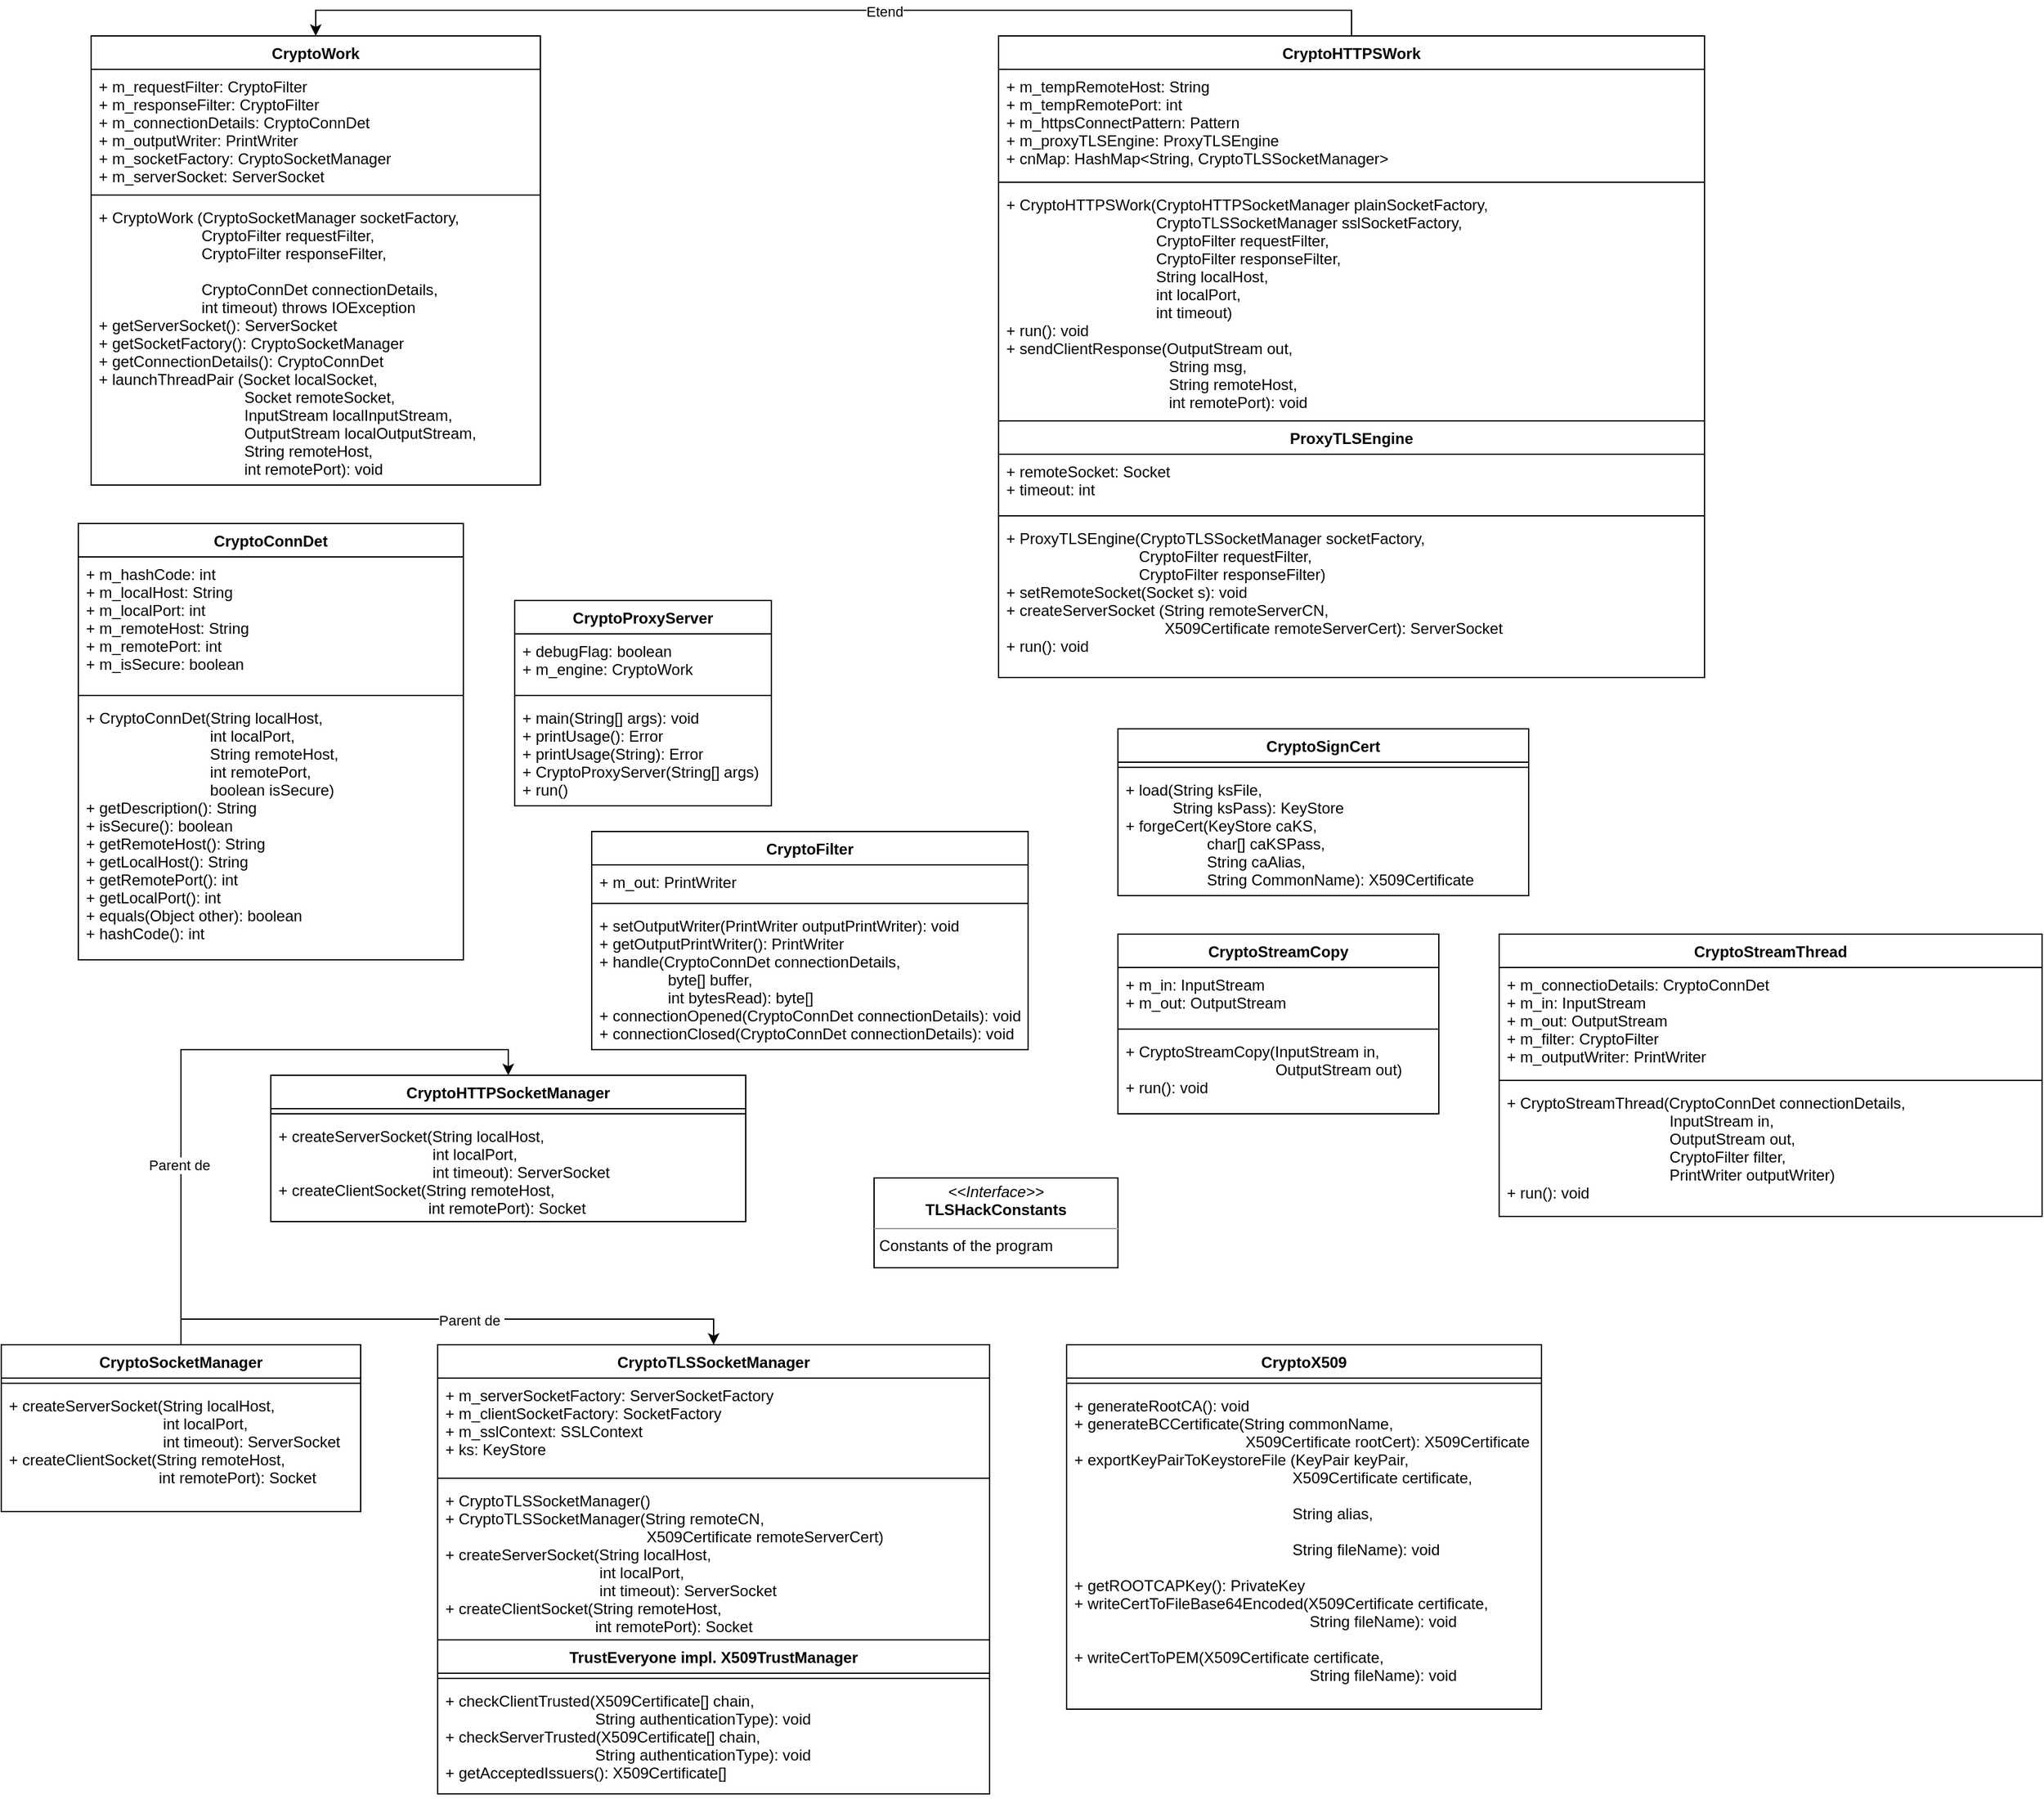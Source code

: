 <mxfile version="15.4.0" type="device"><diagram id="C5RBs43oDa-KdzZeNtuy" name="Page-1"><mxGraphModel dx="492" dy="812" grid="1" gridSize="10" guides="1" tooltips="1" connect="1" arrows="1" fold="1" page="1" pageScale="1" pageWidth="827" pageHeight="1169" math="0" shadow="0"><root><mxCell id="WIyWlLk6GJQsqaUBKTNV-0"/><mxCell id="WIyWlLk6GJQsqaUBKTNV-1" parent="WIyWlLk6GJQsqaUBKTNV-0"/><mxCell id="QFxKUWUCZiqaLBb4dniv-1" value="CryptoProxyServer" style="swimlane;fontStyle=1;align=center;verticalAlign=top;childLayout=stackLayout;horizontal=1;startSize=26;horizontalStack=0;resizeParent=1;resizeParentMax=0;resizeLast=0;collapsible=1;marginBottom=0;" vertex="1" parent="WIyWlLk6GJQsqaUBKTNV-1"><mxGeometry x="450" y="600" width="200" height="160" as="geometry"/></mxCell><mxCell id="QFxKUWUCZiqaLBb4dniv-2" value="+ debugFlag: boolean&#10;+ m_engine: CryptoWork" style="text;strokeColor=none;fillColor=none;align=left;verticalAlign=top;spacingLeft=4;spacingRight=4;overflow=hidden;rotatable=0;points=[[0,0.5],[1,0.5]];portConstraint=eastwest;" vertex="1" parent="QFxKUWUCZiqaLBb4dniv-1"><mxGeometry y="26" width="200" height="44" as="geometry"/></mxCell><mxCell id="QFxKUWUCZiqaLBb4dniv-3" value="" style="line;strokeWidth=1;fillColor=none;align=left;verticalAlign=middle;spacingTop=-1;spacingLeft=3;spacingRight=3;rotatable=0;labelPosition=right;points=[];portConstraint=eastwest;" vertex="1" parent="QFxKUWUCZiqaLBb4dniv-1"><mxGeometry y="70" width="200" height="8" as="geometry"/></mxCell><mxCell id="QFxKUWUCZiqaLBb4dniv-4" value="+ main(String[] args): void&#10;+ printUsage(): Error&#10;+ printUsage(String): Error&#10;+ CryptoProxyServer(String[] args)&#10;+ run()&#10;" style="text;strokeColor=none;fillColor=none;align=left;verticalAlign=top;spacingLeft=4;spacingRight=4;overflow=hidden;rotatable=0;points=[[0,0.5],[1,0.5]];portConstraint=eastwest;" vertex="1" parent="QFxKUWUCZiqaLBb4dniv-1"><mxGeometry y="78" width="200" height="82" as="geometry"/></mxCell><mxCell id="QFxKUWUCZiqaLBb4dniv-5" value="CryptoWork" style="swimlane;fontStyle=1;align=center;verticalAlign=top;childLayout=stackLayout;horizontal=1;startSize=26;horizontalStack=0;resizeParent=1;resizeParentMax=0;resizeLast=0;collapsible=1;marginBottom=0;" vertex="1" parent="WIyWlLk6GJQsqaUBKTNV-1"><mxGeometry x="120" y="160" width="350" height="350" as="geometry"/></mxCell><mxCell id="QFxKUWUCZiqaLBb4dniv-6" value="+ m_requestFilter: CryptoFilter&#10;+ m_responseFilter: CryptoFilter&#10;+ m_connectionDetails: CryptoConnDet&#10;+ m_outputWriter: PrintWriter&#10;+ m_socketFactory: CryptoSocketManager&#10;+ m_serverSocket: ServerSocket" style="text;strokeColor=none;fillColor=none;align=left;verticalAlign=top;spacingLeft=4;spacingRight=4;overflow=hidden;rotatable=0;points=[[0,0.5],[1,0.5]];portConstraint=eastwest;" vertex="1" parent="QFxKUWUCZiqaLBb4dniv-5"><mxGeometry y="26" width="350" height="94" as="geometry"/></mxCell><mxCell id="QFxKUWUCZiqaLBb4dniv-7" value="" style="line;strokeWidth=1;fillColor=none;align=left;verticalAlign=middle;spacingTop=-1;spacingLeft=3;spacingRight=3;rotatable=0;labelPosition=right;points=[];portConstraint=eastwest;" vertex="1" parent="QFxKUWUCZiqaLBb4dniv-5"><mxGeometry y="120" width="350" height="8" as="geometry"/></mxCell><mxCell id="QFxKUWUCZiqaLBb4dniv-8" value="+ CryptoWork (CryptoSocketManager socketFactory,&#10;                        CryptoFilter requestFilter,&#10;                        CryptoFilter responseFilter,&#10;&#10;                        CryptoConnDet connectionDetails,&#10;                        int timeout) throws IOException&#10;+ getServerSocket(): ServerSocket&#10;+ getSocketFactory(): CryptoSocketManager&#10;+ getConnectionDetails(): CryptoConnDet&#10;+ launchThreadPair (Socket localSocket,&#10;                                  Socket remoteSocket,&#10;                                  InputStream localInputStream,&#10;                                  OutputStream localOutputStream,&#10;                                  String remoteHost,&#10;                                  int remotePort): void" style="text;strokeColor=none;fillColor=none;align=left;verticalAlign=top;spacingLeft=4;spacingRight=4;overflow=hidden;rotatable=0;points=[[0,0.5],[1,0.5]];portConstraint=eastwest;" vertex="1" parent="QFxKUWUCZiqaLBb4dniv-5"><mxGeometry y="128" width="350" height="222" as="geometry"/></mxCell><mxCell id="QFxKUWUCZiqaLBb4dniv-9" value="CryptoConnDet" style="swimlane;fontStyle=1;align=center;verticalAlign=top;childLayout=stackLayout;horizontal=1;startSize=26;horizontalStack=0;resizeParent=1;resizeParentMax=0;resizeLast=0;collapsible=1;marginBottom=0;" vertex="1" parent="WIyWlLk6GJQsqaUBKTNV-1"><mxGeometry x="110" y="540" width="300" height="340" as="geometry"/></mxCell><mxCell id="QFxKUWUCZiqaLBb4dniv-10" value="+ m_hashCode: int&#10;+ m_localHost: String&#10;+ m_localPort: int&#10;+ m_remoteHost: String&#10;+ m_remotePort: int&#10;+ m_isSecure: boolean" style="text;strokeColor=none;fillColor=none;align=left;verticalAlign=top;spacingLeft=4;spacingRight=4;overflow=hidden;rotatable=0;points=[[0,0.5],[1,0.5]];portConstraint=eastwest;" vertex="1" parent="QFxKUWUCZiqaLBb4dniv-9"><mxGeometry y="26" width="300" height="104" as="geometry"/></mxCell><mxCell id="QFxKUWUCZiqaLBb4dniv-11" value="" style="line;strokeWidth=1;fillColor=none;align=left;verticalAlign=middle;spacingTop=-1;spacingLeft=3;spacingRight=3;rotatable=0;labelPosition=right;points=[];portConstraint=eastwest;" vertex="1" parent="QFxKUWUCZiqaLBb4dniv-9"><mxGeometry y="130" width="300" height="8" as="geometry"/></mxCell><mxCell id="QFxKUWUCZiqaLBb4dniv-12" value="+ CryptoConnDet(String localHost,&#10;                             int localPort,&#10;                             String remoteHost,&#10;                             int remotePort,&#10;                             boolean isSecure)&#10;+ getDescription(): String&#10;+ isSecure(): boolean&#10;+ getRemoteHost(): String&#10;+ getLocalHost(): String&#10;+ getRemotePort(): int&#10;+ getLocalPort(): int&#10;+ equals(Object other): boolean&#10;+ hashCode(): int" style="text;strokeColor=none;fillColor=none;align=left;verticalAlign=top;spacingLeft=4;spacingRight=4;overflow=hidden;rotatable=0;points=[[0,0.5],[1,0.5]];portConstraint=eastwest;" vertex="1" parent="QFxKUWUCZiqaLBb4dniv-9"><mxGeometry y="138" width="300" height="202" as="geometry"/></mxCell><mxCell id="QFxKUWUCZiqaLBb4dniv-13" value="CryptoFilter" style="swimlane;fontStyle=1;align=center;verticalAlign=top;childLayout=stackLayout;horizontal=1;startSize=26;horizontalStack=0;resizeParent=1;resizeParentMax=0;resizeLast=0;collapsible=1;marginBottom=0;" vertex="1" parent="WIyWlLk6GJQsqaUBKTNV-1"><mxGeometry x="510" y="780" width="340" height="170" as="geometry"/></mxCell><mxCell id="QFxKUWUCZiqaLBb4dniv-14" value="+ m_out: PrintWriter" style="text;strokeColor=none;fillColor=none;align=left;verticalAlign=top;spacingLeft=4;spacingRight=4;overflow=hidden;rotatable=0;points=[[0,0.5],[1,0.5]];portConstraint=eastwest;" vertex="1" parent="QFxKUWUCZiqaLBb4dniv-13"><mxGeometry y="26" width="340" height="26" as="geometry"/></mxCell><mxCell id="QFxKUWUCZiqaLBb4dniv-15" value="" style="line;strokeWidth=1;fillColor=none;align=left;verticalAlign=middle;spacingTop=-1;spacingLeft=3;spacingRight=3;rotatable=0;labelPosition=right;points=[];portConstraint=eastwest;" vertex="1" parent="QFxKUWUCZiqaLBb4dniv-13"><mxGeometry y="52" width="340" height="8" as="geometry"/></mxCell><mxCell id="QFxKUWUCZiqaLBb4dniv-16" value="+ setOutputWriter(PrintWriter outputPrintWriter): void&#10;+ getOutputPrintWriter(): PrintWriter&#10;+ handle(CryptoConnDet connectionDetails,&#10;                byte[] buffer,&#10;                int bytesRead): byte[]&#10;+ connectionOpened(CryptoConnDet connectionDetails): void&#10;+ connectionClosed(CryptoConnDet connectionDetails): void" style="text;strokeColor=none;fillColor=none;align=left;verticalAlign=top;spacingLeft=4;spacingRight=4;overflow=hidden;rotatable=0;points=[[0,0.5],[1,0.5]];portConstraint=eastwest;" vertex="1" parent="QFxKUWUCZiqaLBb4dniv-13"><mxGeometry y="60" width="340" height="110" as="geometry"/></mxCell><mxCell id="QFxKUWUCZiqaLBb4dniv-17" value="CryptoHTTPSocketManager" style="swimlane;fontStyle=1;align=center;verticalAlign=top;childLayout=stackLayout;horizontal=1;startSize=26;horizontalStack=0;resizeParent=1;resizeParentMax=0;resizeLast=0;collapsible=1;marginBottom=0;" vertex="1" parent="WIyWlLk6GJQsqaUBKTNV-1"><mxGeometry x="260" y="970" width="370" height="114" as="geometry"/></mxCell><mxCell id="QFxKUWUCZiqaLBb4dniv-19" value="" style="line;strokeWidth=1;fillColor=none;align=left;verticalAlign=middle;spacingTop=-1;spacingLeft=3;spacingRight=3;rotatable=0;labelPosition=right;points=[];portConstraint=eastwest;" vertex="1" parent="QFxKUWUCZiqaLBb4dniv-17"><mxGeometry y="26" width="370" height="8" as="geometry"/></mxCell><mxCell id="QFxKUWUCZiqaLBb4dniv-20" value="+ createServerSocket(String localHost,&#10;                                    int localPort,&#10;                                    int timeout): ServerSocket&#10;+ createClientSocket(String remoteHost,&#10;                                   int remotePort): Socket" style="text;strokeColor=none;fillColor=none;align=left;verticalAlign=top;spacingLeft=4;spacingRight=4;overflow=hidden;rotatable=0;points=[[0,0.5],[1,0.5]];portConstraint=eastwest;" vertex="1" parent="QFxKUWUCZiqaLBb4dniv-17"><mxGeometry y="34" width="370" height="80" as="geometry"/></mxCell><mxCell id="QFxKUWUCZiqaLBb4dniv-25" style="edgeStyle=orthogonalEdgeStyle;rounded=0;orthogonalLoop=1;jettySize=auto;html=1;entryX=0.5;entryY=0;entryDx=0;entryDy=0;" edge="1" parent="WIyWlLk6GJQsqaUBKTNV-1" source="QFxKUWUCZiqaLBb4dniv-21" target="QFxKUWUCZiqaLBb4dniv-17"><mxGeometry relative="1" as="geometry"/></mxCell><mxCell id="QFxKUWUCZiqaLBb4dniv-26" value="Parent de&amp;nbsp;" style="edgeLabel;html=1;align=center;verticalAlign=middle;resizable=0;points=[];" vertex="1" connectable="0" parent="QFxKUWUCZiqaLBb4dniv-25"><mxGeometry x="-0.446" relative="1" as="geometry"><mxPoint as="offset"/></mxGeometry></mxCell><mxCell id="QFxKUWUCZiqaLBb4dniv-53" style="edgeStyle=orthogonalEdgeStyle;rounded=0;orthogonalLoop=1;jettySize=auto;html=1;exitX=0.5;exitY=0;exitDx=0;exitDy=0;entryX=0.5;entryY=0;entryDx=0;entryDy=0;" edge="1" parent="WIyWlLk6GJQsqaUBKTNV-1" source="QFxKUWUCZiqaLBb4dniv-21" target="QFxKUWUCZiqaLBb4dniv-49"><mxGeometry relative="1" as="geometry"/></mxCell><mxCell id="QFxKUWUCZiqaLBb4dniv-54" value="Parent de&amp;nbsp;" style="edgeLabel;html=1;align=center;verticalAlign=middle;resizable=0;points=[];" vertex="1" connectable="0" parent="QFxKUWUCZiqaLBb4dniv-53"><mxGeometry x="0.081" y="-1" relative="1" as="geometry"><mxPoint as="offset"/></mxGeometry></mxCell><mxCell id="QFxKUWUCZiqaLBb4dniv-21" value="CryptoSocketManager" style="swimlane;fontStyle=1;align=center;verticalAlign=top;childLayout=stackLayout;horizontal=1;startSize=26;horizontalStack=0;resizeParent=1;resizeParentMax=0;resizeLast=0;collapsible=1;marginBottom=0;" vertex="1" parent="WIyWlLk6GJQsqaUBKTNV-1"><mxGeometry x="50" y="1180" width="280" height="130" as="geometry"/></mxCell><mxCell id="QFxKUWUCZiqaLBb4dniv-23" value="" style="line;strokeWidth=1;fillColor=none;align=left;verticalAlign=middle;spacingTop=-1;spacingLeft=3;spacingRight=3;rotatable=0;labelPosition=right;points=[];portConstraint=eastwest;" vertex="1" parent="QFxKUWUCZiqaLBb4dniv-21"><mxGeometry y="26" width="280" height="8" as="geometry"/></mxCell><mxCell id="QFxKUWUCZiqaLBb4dniv-24" value="+ createServerSocket(String localHost,&#10;                                    int localPort,&#10;                                    int timeout): ServerSocket&#10;+ createClientSocket(String remoteHost,&#10;                                   int remotePort): Socket" style="text;strokeColor=none;fillColor=none;align=left;verticalAlign=top;spacingLeft=4;spacingRight=4;overflow=hidden;rotatable=0;points=[[0,0.5],[1,0.5]];portConstraint=eastwest;" vertex="1" parent="QFxKUWUCZiqaLBb4dniv-21"><mxGeometry y="34" width="280" height="96" as="geometry"/></mxCell><mxCell id="QFxKUWUCZiqaLBb4dniv-31" style="edgeStyle=orthogonalEdgeStyle;rounded=0;orthogonalLoop=1;jettySize=auto;html=1;entryX=0.5;entryY=0;entryDx=0;entryDy=0;exitX=0.5;exitY=0;exitDx=0;exitDy=0;" edge="1" parent="WIyWlLk6GJQsqaUBKTNV-1" source="QFxKUWUCZiqaLBb4dniv-27" target="QFxKUWUCZiqaLBb4dniv-5"><mxGeometry relative="1" as="geometry"/></mxCell><mxCell id="QFxKUWUCZiqaLBb4dniv-32" value="Etend" style="edgeLabel;html=1;align=center;verticalAlign=middle;resizable=0;points=[];" vertex="1" connectable="0" parent="QFxKUWUCZiqaLBb4dniv-31"><mxGeometry x="-0.092" y="1" relative="1" as="geometry"><mxPoint as="offset"/></mxGeometry></mxCell><mxCell id="QFxKUWUCZiqaLBb4dniv-27" value="CryptoHTTPSWork" style="swimlane;fontStyle=1;align=center;verticalAlign=top;childLayout=stackLayout;horizontal=1;startSize=26;horizontalStack=0;resizeParent=1;resizeParentMax=0;resizeLast=0;collapsible=1;marginBottom=0;" vertex="1" parent="WIyWlLk6GJQsqaUBKTNV-1"><mxGeometry x="827" y="160" width="550" height="500" as="geometry"/></mxCell><mxCell id="QFxKUWUCZiqaLBb4dniv-28" value="+ m_tempRemoteHost: String&#10;+ m_tempRemotePort: int&#10;+ m_httpsConnectPattern: Pattern&#10;+ m_proxyTLSEngine: ProxyTLSEngine&#10;+ cnMap: HashMap&lt;String, CryptoTLSSocketManager&gt;" style="text;strokeColor=none;fillColor=none;align=left;verticalAlign=top;spacingLeft=4;spacingRight=4;overflow=hidden;rotatable=0;points=[[0,0.5],[1,0.5]];portConstraint=eastwest;" vertex="1" parent="QFxKUWUCZiqaLBb4dniv-27"><mxGeometry y="26" width="550" height="84" as="geometry"/></mxCell><mxCell id="QFxKUWUCZiqaLBb4dniv-29" value="" style="line;strokeWidth=1;fillColor=none;align=left;verticalAlign=middle;spacingTop=-1;spacingLeft=3;spacingRight=3;rotatable=0;labelPosition=right;points=[];portConstraint=eastwest;" vertex="1" parent="QFxKUWUCZiqaLBb4dniv-27"><mxGeometry y="110" width="550" height="8" as="geometry"/></mxCell><mxCell id="QFxKUWUCZiqaLBb4dniv-30" value="+ CryptoHTTPSWork(CryptoHTTPSocketManager plainSocketFactory,&#10;                                   CryptoTLSSocketManager sslSocketFactory,&#10;                                   CryptoFilter requestFilter,&#10;                                   CryptoFilter responseFilter,&#10;                                   String localHost,&#10;                                   int localPort,&#10;                                   int timeout)&#10;+ run(): void&#10;+ sendClientResponse(OutputStream out,&#10;                                      String msg,&#10;                                      String remoteHost,&#10;                                      int remotePort): void&#10;" style="text;strokeColor=none;fillColor=none;align=left;verticalAlign=top;spacingLeft=4;spacingRight=4;overflow=hidden;rotatable=0;points=[[0,0.5],[1,0.5]];portConstraint=eastwest;" vertex="1" parent="QFxKUWUCZiqaLBb4dniv-27"><mxGeometry y="118" width="550" height="182" as="geometry"/></mxCell><mxCell id="QFxKUWUCZiqaLBb4dniv-33" value="ProxyTLSEngine" style="swimlane;fontStyle=1;align=center;verticalAlign=top;childLayout=stackLayout;horizontal=1;startSize=26;horizontalStack=0;resizeParent=1;resizeParentMax=0;resizeLast=0;collapsible=1;marginBottom=0;" vertex="1" parent="QFxKUWUCZiqaLBb4dniv-27"><mxGeometry y="300" width="550" height="200" as="geometry"/></mxCell><mxCell id="QFxKUWUCZiqaLBb4dniv-34" value="+ remoteSocket: Socket&#10;+ timeout: int" style="text;strokeColor=none;fillColor=none;align=left;verticalAlign=top;spacingLeft=4;spacingRight=4;overflow=hidden;rotatable=0;points=[[0,0.5],[1,0.5]];portConstraint=eastwest;" vertex="1" parent="QFxKUWUCZiqaLBb4dniv-33"><mxGeometry y="26" width="550" height="44" as="geometry"/></mxCell><mxCell id="QFxKUWUCZiqaLBb4dniv-35" value="" style="line;strokeWidth=1;fillColor=none;align=left;verticalAlign=middle;spacingTop=-1;spacingLeft=3;spacingRight=3;rotatable=0;labelPosition=right;points=[];portConstraint=eastwest;" vertex="1" parent="QFxKUWUCZiqaLBb4dniv-33"><mxGeometry y="70" width="550" height="8" as="geometry"/></mxCell><mxCell id="QFxKUWUCZiqaLBb4dniv-36" value="+ ProxyTLSEngine(CryptoTLSSocketManager socketFactory,&#10;                               CryptoFilter requestFilter,&#10;                               CryptoFilter responseFilter)&#10;+ setRemoteSocket(Socket s): void&#10;+ createServerSocket (String remoteServerCN,&#10;                                     X509Certificate remoteServerCert): ServerSocket&#10;+ run(): void&#10;" style="text;strokeColor=none;fillColor=none;align=left;verticalAlign=top;spacingLeft=4;spacingRight=4;overflow=hidden;rotatable=0;points=[[0,0.5],[1,0.5]];portConstraint=eastwest;" vertex="1" parent="QFxKUWUCZiqaLBb4dniv-33"><mxGeometry y="78" width="550" height="122" as="geometry"/></mxCell><mxCell id="QFxKUWUCZiqaLBb4dniv-37" value="CryptoSignCert" style="swimlane;fontStyle=1;align=center;verticalAlign=top;childLayout=stackLayout;horizontal=1;startSize=26;horizontalStack=0;resizeParent=1;resizeParentMax=0;resizeLast=0;collapsible=1;marginBottom=0;" vertex="1" parent="WIyWlLk6GJQsqaUBKTNV-1"><mxGeometry x="920" y="700" width="320" height="130" as="geometry"/></mxCell><mxCell id="QFxKUWUCZiqaLBb4dniv-39" value="" style="line;strokeWidth=1;fillColor=none;align=left;verticalAlign=middle;spacingTop=-1;spacingLeft=3;spacingRight=3;rotatable=0;labelPosition=right;points=[];portConstraint=eastwest;" vertex="1" parent="QFxKUWUCZiqaLBb4dniv-37"><mxGeometry y="26" width="320" height="8" as="geometry"/></mxCell><mxCell id="QFxKUWUCZiqaLBb4dniv-40" value="+ load(String ksFile,&#10;           String ksPass): KeyStore&#10;+ forgeCert(KeyStore caKS,&#10;                   char[] caKSPass,&#10;                   String caAlias,&#10;                   String CommonName): X509Certificate" style="text;strokeColor=none;fillColor=none;align=left;verticalAlign=top;spacingLeft=4;spacingRight=4;overflow=hidden;rotatable=0;points=[[0,0.5],[1,0.5]];portConstraint=eastwest;" vertex="1" parent="QFxKUWUCZiqaLBb4dniv-37"><mxGeometry y="34" width="320" height="96" as="geometry"/></mxCell><mxCell id="QFxKUWUCZiqaLBb4dniv-41" value="CryptoStreamCopy" style="swimlane;fontStyle=1;align=center;verticalAlign=top;childLayout=stackLayout;horizontal=1;startSize=26;horizontalStack=0;resizeParent=1;resizeParentMax=0;resizeLast=0;collapsible=1;marginBottom=0;" vertex="1" parent="WIyWlLk6GJQsqaUBKTNV-1"><mxGeometry x="920" y="860" width="250" height="140" as="geometry"/></mxCell><mxCell id="QFxKUWUCZiqaLBb4dniv-42" value="+ m_in: InputStream&#10;+ m_out: OutputStream" style="text;strokeColor=none;fillColor=none;align=left;verticalAlign=top;spacingLeft=4;spacingRight=4;overflow=hidden;rotatable=0;points=[[0,0.5],[1,0.5]];portConstraint=eastwest;" vertex="1" parent="QFxKUWUCZiqaLBb4dniv-41"><mxGeometry y="26" width="250" height="44" as="geometry"/></mxCell><mxCell id="QFxKUWUCZiqaLBb4dniv-43" value="" style="line;strokeWidth=1;fillColor=none;align=left;verticalAlign=middle;spacingTop=-1;spacingLeft=3;spacingRight=3;rotatable=0;labelPosition=right;points=[];portConstraint=eastwest;" vertex="1" parent="QFxKUWUCZiqaLBb4dniv-41"><mxGeometry y="70" width="250" height="8" as="geometry"/></mxCell><mxCell id="QFxKUWUCZiqaLBb4dniv-44" value="+ CryptoStreamCopy(InputStream in, &#10;                                   OutputStream out)&#10;+ run(): void&#10;" style="text;strokeColor=none;fillColor=none;align=left;verticalAlign=top;spacingLeft=4;spacingRight=4;overflow=hidden;rotatable=0;points=[[0,0.5],[1,0.5]];portConstraint=eastwest;" vertex="1" parent="QFxKUWUCZiqaLBb4dniv-41"><mxGeometry y="78" width="250" height="62" as="geometry"/></mxCell><mxCell id="QFxKUWUCZiqaLBb4dniv-45" value="CryptoStreamThread" style="swimlane;fontStyle=1;align=center;verticalAlign=top;childLayout=stackLayout;horizontal=1;startSize=26;horizontalStack=0;resizeParent=1;resizeParentMax=0;resizeLast=0;collapsible=1;marginBottom=0;" vertex="1" parent="WIyWlLk6GJQsqaUBKTNV-1"><mxGeometry x="1217" y="860" width="423" height="220" as="geometry"/></mxCell><mxCell id="QFxKUWUCZiqaLBb4dniv-46" value="+ m_connectioDetails: CryptoConnDet&#10;+ m_in: InputStream&#10;+ m_out: OutputStream&#10;+ m_filter: CryptoFilter&#10;+ m_outputWriter: PrintWriter" style="text;strokeColor=none;fillColor=none;align=left;verticalAlign=top;spacingLeft=4;spacingRight=4;overflow=hidden;rotatable=0;points=[[0,0.5],[1,0.5]];portConstraint=eastwest;" vertex="1" parent="QFxKUWUCZiqaLBb4dniv-45"><mxGeometry y="26" width="423" height="84" as="geometry"/></mxCell><mxCell id="QFxKUWUCZiqaLBb4dniv-47" value="" style="line;strokeWidth=1;fillColor=none;align=left;verticalAlign=middle;spacingTop=-1;spacingLeft=3;spacingRight=3;rotatable=0;labelPosition=right;points=[];portConstraint=eastwest;" vertex="1" parent="QFxKUWUCZiqaLBb4dniv-45"><mxGeometry y="110" width="423" height="8" as="geometry"/></mxCell><mxCell id="QFxKUWUCZiqaLBb4dniv-48" value="+ CryptoStreamThread(CryptoConnDet connectionDetails,&#10;                                      InputStream in,&#10;                                      OutputStream out,&#10;                                      CryptoFilter filter,&#10;                                      PrintWriter outputWriter)&#10;+ run(): void" style="text;strokeColor=none;fillColor=none;align=left;verticalAlign=top;spacingLeft=4;spacingRight=4;overflow=hidden;rotatable=0;points=[[0,0.5],[1,0.5]];portConstraint=eastwest;" vertex="1" parent="QFxKUWUCZiqaLBb4dniv-45"><mxGeometry y="118" width="423" height="102" as="geometry"/></mxCell><mxCell id="QFxKUWUCZiqaLBb4dniv-49" value="CryptoTLSSocketManager" style="swimlane;fontStyle=1;align=center;verticalAlign=top;childLayout=stackLayout;horizontal=1;startSize=26;horizontalStack=0;resizeParent=1;resizeParentMax=0;resizeLast=0;collapsible=1;marginBottom=0;" vertex="1" parent="WIyWlLk6GJQsqaUBKTNV-1"><mxGeometry x="390" y="1180" width="430" height="350" as="geometry"/></mxCell><mxCell id="QFxKUWUCZiqaLBb4dniv-50" value="+ m_serverSocketFactory: ServerSocketFactory&#10;+ m_clientSocketFactory: SocketFactory&#10;+ m_sslContext: SSLContext&#10;+ ks: KeyStore" style="text;strokeColor=none;fillColor=none;align=left;verticalAlign=top;spacingLeft=4;spacingRight=4;overflow=hidden;rotatable=0;points=[[0,0.5],[1,0.5]];portConstraint=eastwest;" vertex="1" parent="QFxKUWUCZiqaLBb4dniv-49"><mxGeometry y="26" width="430" height="74" as="geometry"/></mxCell><mxCell id="QFxKUWUCZiqaLBb4dniv-51" value="" style="line;strokeWidth=1;fillColor=none;align=left;verticalAlign=middle;spacingTop=-1;spacingLeft=3;spacingRight=3;rotatable=0;labelPosition=right;points=[];portConstraint=eastwest;" vertex="1" parent="QFxKUWUCZiqaLBb4dniv-49"><mxGeometry y="100" width="430" height="8" as="geometry"/></mxCell><mxCell id="QFxKUWUCZiqaLBb4dniv-52" value="+ CryptoTLSSocketManager()&#10;+ CryptoTLSSocketManager(String remoteCN,&#10;                                               X509Certificate remoteServerCert)&#10;+ createServerSocket(String localHost,&#10;                                    int localPort,&#10;                                    int timeout): ServerSocket&#10;+ createClientSocket(String remoteHost,&#10;                                   int remotePort): Socket&#10;" style="text;strokeColor=none;fillColor=none;align=left;verticalAlign=top;spacingLeft=4;spacingRight=4;overflow=hidden;rotatable=0;points=[[0,0.5],[1,0.5]];portConstraint=eastwest;" vertex="1" parent="QFxKUWUCZiqaLBb4dniv-49"><mxGeometry y="108" width="430" height="122" as="geometry"/></mxCell><mxCell id="QFxKUWUCZiqaLBb4dniv-55" value="TrustEveryone impl. X509TrustManager" style="swimlane;fontStyle=1;align=center;verticalAlign=top;childLayout=stackLayout;horizontal=1;startSize=26;horizontalStack=0;resizeParent=1;resizeParentMax=0;resizeLast=0;collapsible=1;marginBottom=0;" vertex="1" parent="QFxKUWUCZiqaLBb4dniv-49"><mxGeometry y="230" width="430" height="120" as="geometry"/></mxCell><mxCell id="QFxKUWUCZiqaLBb4dniv-57" value="" style="line;strokeWidth=1;fillColor=none;align=left;verticalAlign=middle;spacingTop=-1;spacingLeft=3;spacingRight=3;rotatable=0;labelPosition=right;points=[];portConstraint=eastwest;" vertex="1" parent="QFxKUWUCZiqaLBb4dniv-55"><mxGeometry y="26" width="430" height="8" as="geometry"/></mxCell><mxCell id="QFxKUWUCZiqaLBb4dniv-58" value="+ checkClientTrusted(X509Certificate[] chain,&#10;                                   String authenticationType): void&#10;+ checkServerTrusted(X509Certificate[] chain,&#10;                                   String authenticationType): void&#10;+ getAcceptedIssuers(): X509Certificate[]" style="text;strokeColor=none;fillColor=none;align=left;verticalAlign=top;spacingLeft=4;spacingRight=4;overflow=hidden;rotatable=0;points=[[0,0.5],[1,0.5]];portConstraint=eastwest;" vertex="1" parent="QFxKUWUCZiqaLBb4dniv-55"><mxGeometry y="34" width="430" height="86" as="geometry"/></mxCell><mxCell id="QFxKUWUCZiqaLBb4dniv-59" value="CryptoX509" style="swimlane;fontStyle=1;align=center;verticalAlign=top;childLayout=stackLayout;horizontal=1;startSize=26;horizontalStack=0;resizeParent=1;resizeParentMax=0;resizeLast=0;collapsible=1;marginBottom=0;" vertex="1" parent="WIyWlLk6GJQsqaUBKTNV-1"><mxGeometry x="880" y="1180" width="370" height="284" as="geometry"/></mxCell><mxCell id="QFxKUWUCZiqaLBb4dniv-61" value="" style="line;strokeWidth=1;fillColor=none;align=left;verticalAlign=middle;spacingTop=-1;spacingLeft=3;spacingRight=3;rotatable=0;labelPosition=right;points=[];portConstraint=eastwest;" vertex="1" parent="QFxKUWUCZiqaLBb4dniv-59"><mxGeometry y="26" width="370" height="8" as="geometry"/></mxCell><mxCell id="QFxKUWUCZiqaLBb4dniv-62" value="+ generateRootCA(): void&#10;+ generateBCCertificate(String commonName,&#10;                                        X509Certificate rootCert): X509Certificate&#10;+ exportKeyPairToKeystoreFile (KeyPair keyPair,&#10;                                                   X509Certificate certificate,&#10;&#10;                                                   String alias,&#10;&#10;                                                   String fileName): void&#10;&#10;+ getROOTCAPKey(): PrivateKey&#10;+ writeCertToFileBase64Encoded(X509Certificate certificate,&#10;                                                       String fileName): void&#10;&#10;+ writeCertToPEM(X509Certificate certificate,&#10;                                                       String fileName): void" style="text;strokeColor=none;fillColor=none;align=left;verticalAlign=top;spacingLeft=4;spacingRight=4;overflow=hidden;rotatable=0;points=[[0,0.5],[1,0.5]];portConstraint=eastwest;" vertex="1" parent="QFxKUWUCZiqaLBb4dniv-59"><mxGeometry y="34" width="370" height="250" as="geometry"/></mxCell><mxCell id="QFxKUWUCZiqaLBb4dniv-63" value="&lt;p style=&quot;margin: 0px ; margin-top: 4px ; text-align: center&quot;&gt;&lt;i&gt;&amp;lt;&amp;lt;Interface&amp;gt;&amp;gt;&lt;/i&gt;&lt;br&gt;&lt;b&gt;TLSHackConstants&lt;/b&gt;&lt;/p&gt;&lt;hr size=&quot;1&quot;&gt;&lt;p style=&quot;margin: 0px ; margin-left: 4px&quot;&gt;Constants of the program&lt;/p&gt;&lt;p style=&quot;margin: 0px ; margin-left: 4px&quot;&gt;&lt;br&gt;&lt;/p&gt;" style="verticalAlign=top;align=left;overflow=fill;fontSize=12;fontFamily=Helvetica;html=1;" vertex="1" parent="WIyWlLk6GJQsqaUBKTNV-1"><mxGeometry x="730" y="1050" width="190" height="70" as="geometry"/></mxCell></root></mxGraphModel></diagram></mxfile>